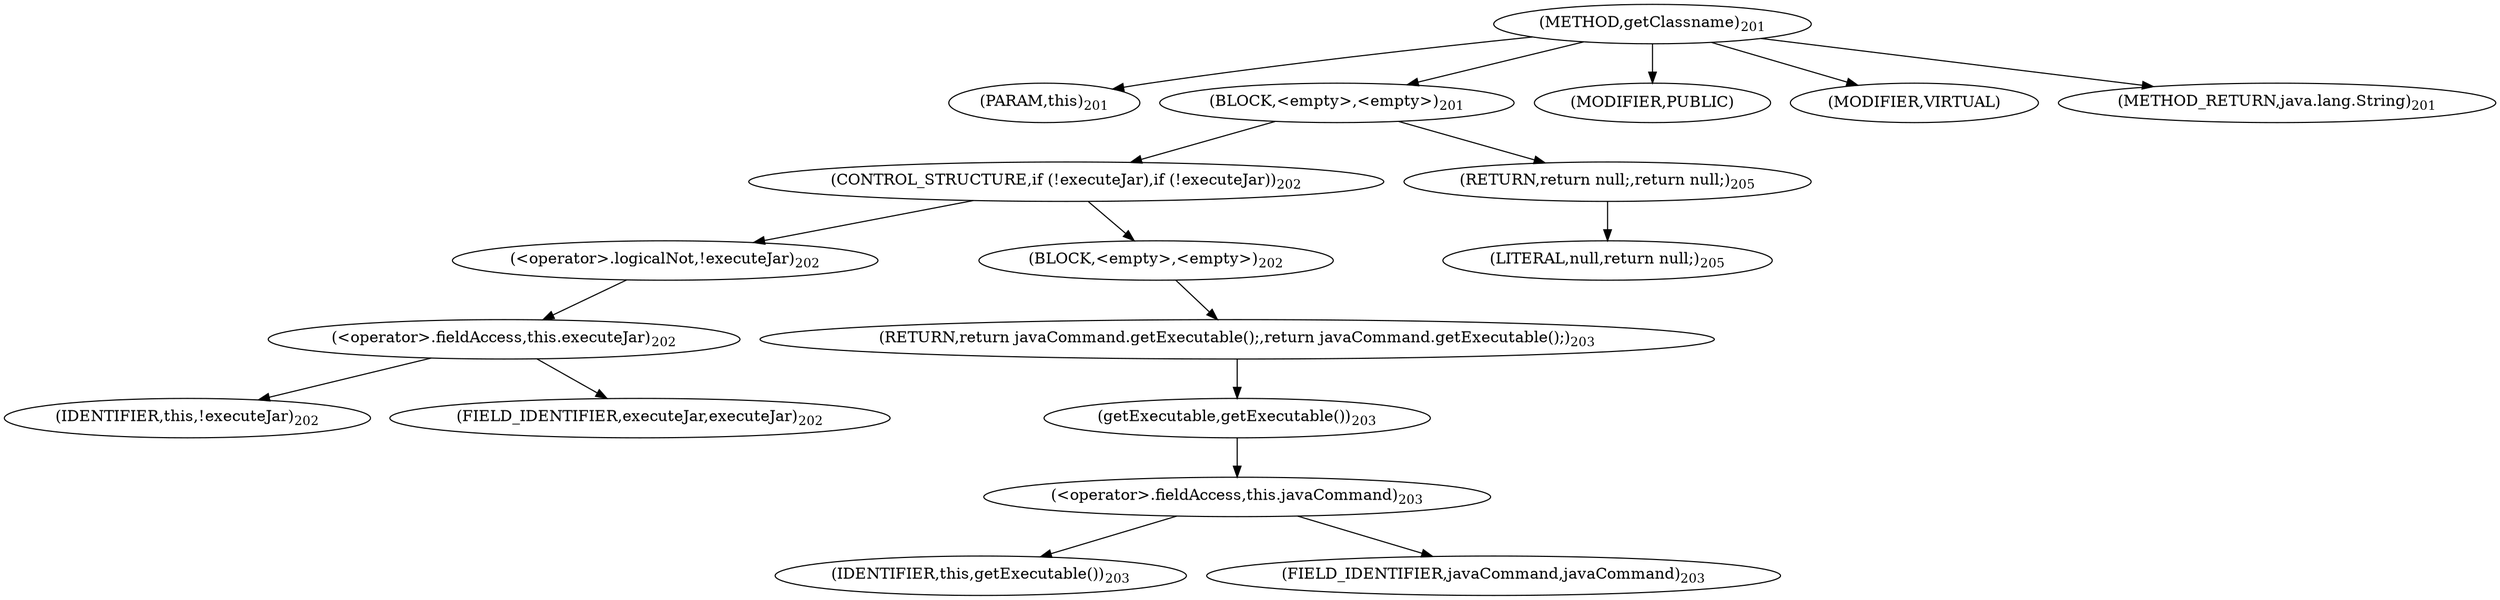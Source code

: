 digraph "getClassname" {  
"435" [label = <(METHOD,getClassname)<SUB>201</SUB>> ]
"436" [label = <(PARAM,this)<SUB>201</SUB>> ]
"437" [label = <(BLOCK,&lt;empty&gt;,&lt;empty&gt;)<SUB>201</SUB>> ]
"438" [label = <(CONTROL_STRUCTURE,if (!executeJar),if (!executeJar))<SUB>202</SUB>> ]
"439" [label = <(&lt;operator&gt;.logicalNot,!executeJar)<SUB>202</SUB>> ]
"440" [label = <(&lt;operator&gt;.fieldAccess,this.executeJar)<SUB>202</SUB>> ]
"441" [label = <(IDENTIFIER,this,!executeJar)<SUB>202</SUB>> ]
"442" [label = <(FIELD_IDENTIFIER,executeJar,executeJar)<SUB>202</SUB>> ]
"443" [label = <(BLOCK,&lt;empty&gt;,&lt;empty&gt;)<SUB>202</SUB>> ]
"444" [label = <(RETURN,return javaCommand.getExecutable();,return javaCommand.getExecutable();)<SUB>203</SUB>> ]
"445" [label = <(getExecutable,getExecutable())<SUB>203</SUB>> ]
"446" [label = <(&lt;operator&gt;.fieldAccess,this.javaCommand)<SUB>203</SUB>> ]
"447" [label = <(IDENTIFIER,this,getExecutable())<SUB>203</SUB>> ]
"448" [label = <(FIELD_IDENTIFIER,javaCommand,javaCommand)<SUB>203</SUB>> ]
"449" [label = <(RETURN,return null;,return null;)<SUB>205</SUB>> ]
"450" [label = <(LITERAL,null,return null;)<SUB>205</SUB>> ]
"451" [label = <(MODIFIER,PUBLIC)> ]
"452" [label = <(MODIFIER,VIRTUAL)> ]
"453" [label = <(METHOD_RETURN,java.lang.String)<SUB>201</SUB>> ]
  "435" -> "436" 
  "435" -> "437" 
  "435" -> "451" 
  "435" -> "452" 
  "435" -> "453" 
  "437" -> "438" 
  "437" -> "449" 
  "438" -> "439" 
  "438" -> "443" 
  "439" -> "440" 
  "440" -> "441" 
  "440" -> "442" 
  "443" -> "444" 
  "444" -> "445" 
  "445" -> "446" 
  "446" -> "447" 
  "446" -> "448" 
  "449" -> "450" 
}
